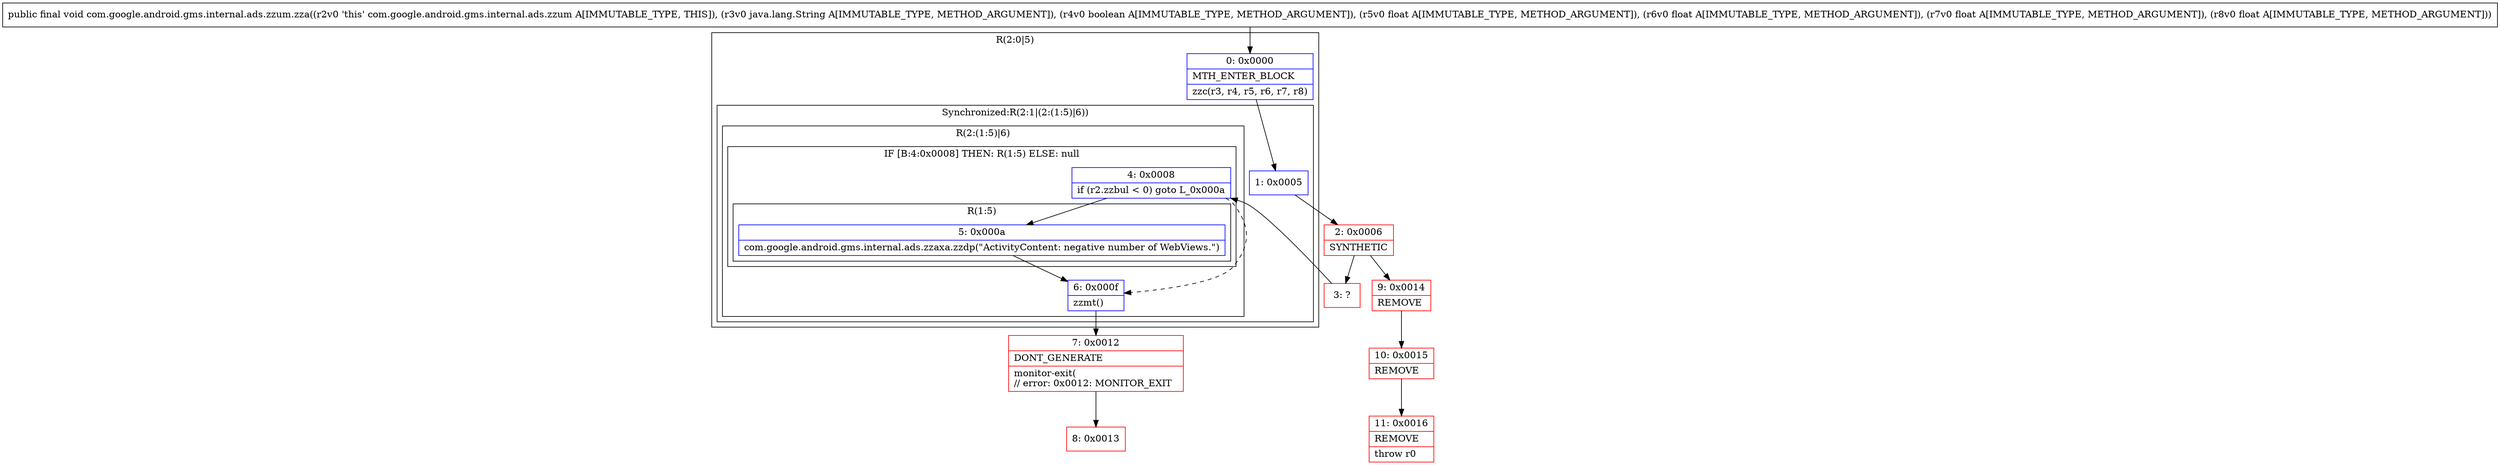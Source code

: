 digraph "CFG forcom.google.android.gms.internal.ads.zzum.zza(Ljava\/lang\/String;ZFFFF)V" {
subgraph cluster_Region_1466393295 {
label = "R(2:0|5)";
node [shape=record,color=blue];
Node_0 [shape=record,label="{0\:\ 0x0000|MTH_ENTER_BLOCK\l|zzc(r3, r4, r5, r6, r7, r8)\l}"];
subgraph cluster_SynchronizedRegion_2116049458 {
label = "Synchronized:R(2:1|(2:(1:5)|6))";
node [shape=record,color=blue];
Node_1 [shape=record,label="{1\:\ 0x0005}"];
subgraph cluster_Region_1985714538 {
label = "R(2:(1:5)|6)";
node [shape=record,color=blue];
subgraph cluster_IfRegion_2091234833 {
label = "IF [B:4:0x0008] THEN: R(1:5) ELSE: null";
node [shape=record,color=blue];
Node_4 [shape=record,label="{4\:\ 0x0008|if (r2.zzbul \< 0) goto L_0x000a\l}"];
subgraph cluster_Region_272159312 {
label = "R(1:5)";
node [shape=record,color=blue];
Node_5 [shape=record,label="{5\:\ 0x000a|com.google.android.gms.internal.ads.zzaxa.zzdp(\"ActivityContent: negative number of WebViews.\")\l}"];
}
}
Node_6 [shape=record,label="{6\:\ 0x000f|zzmt()\l}"];
}
}
}
Node_2 [shape=record,color=red,label="{2\:\ 0x0006|SYNTHETIC\l}"];
Node_3 [shape=record,color=red,label="{3\:\ ?}"];
Node_7 [shape=record,color=red,label="{7\:\ 0x0012|DONT_GENERATE\l|monitor\-exit(\l\/\/ error: 0x0012: MONITOR_EXIT  \l}"];
Node_8 [shape=record,color=red,label="{8\:\ 0x0013}"];
Node_9 [shape=record,color=red,label="{9\:\ 0x0014|REMOVE\l}"];
Node_10 [shape=record,color=red,label="{10\:\ 0x0015|REMOVE\l}"];
Node_11 [shape=record,color=red,label="{11\:\ 0x0016|REMOVE\l|throw r0\l}"];
MethodNode[shape=record,label="{public final void com.google.android.gms.internal.ads.zzum.zza((r2v0 'this' com.google.android.gms.internal.ads.zzum A[IMMUTABLE_TYPE, THIS]), (r3v0 java.lang.String A[IMMUTABLE_TYPE, METHOD_ARGUMENT]), (r4v0 boolean A[IMMUTABLE_TYPE, METHOD_ARGUMENT]), (r5v0 float A[IMMUTABLE_TYPE, METHOD_ARGUMENT]), (r6v0 float A[IMMUTABLE_TYPE, METHOD_ARGUMENT]), (r7v0 float A[IMMUTABLE_TYPE, METHOD_ARGUMENT]), (r8v0 float A[IMMUTABLE_TYPE, METHOD_ARGUMENT])) }"];
MethodNode -> Node_0;
Node_0 -> Node_1;
Node_1 -> Node_2;
Node_4 -> Node_5;
Node_4 -> Node_6[style=dashed];
Node_5 -> Node_6;
Node_6 -> Node_7;
Node_2 -> Node_3;
Node_2 -> Node_9;
Node_3 -> Node_4;
Node_7 -> Node_8;
Node_9 -> Node_10;
Node_10 -> Node_11;
}

